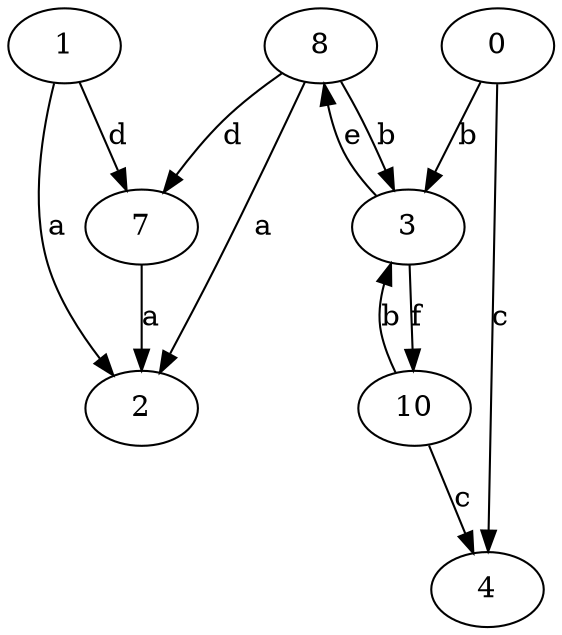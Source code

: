 strict digraph  {
1;
2;
0;
3;
4;
7;
8;
10;
1 -> 2  [label=a];
1 -> 7  [label=d];
0 -> 3  [label=b];
0 -> 4  [label=c];
3 -> 8  [label=e];
3 -> 10  [label=f];
7 -> 2  [label=a];
8 -> 2  [label=a];
8 -> 3  [label=b];
8 -> 7  [label=d];
10 -> 3  [label=b];
10 -> 4  [label=c];
}
